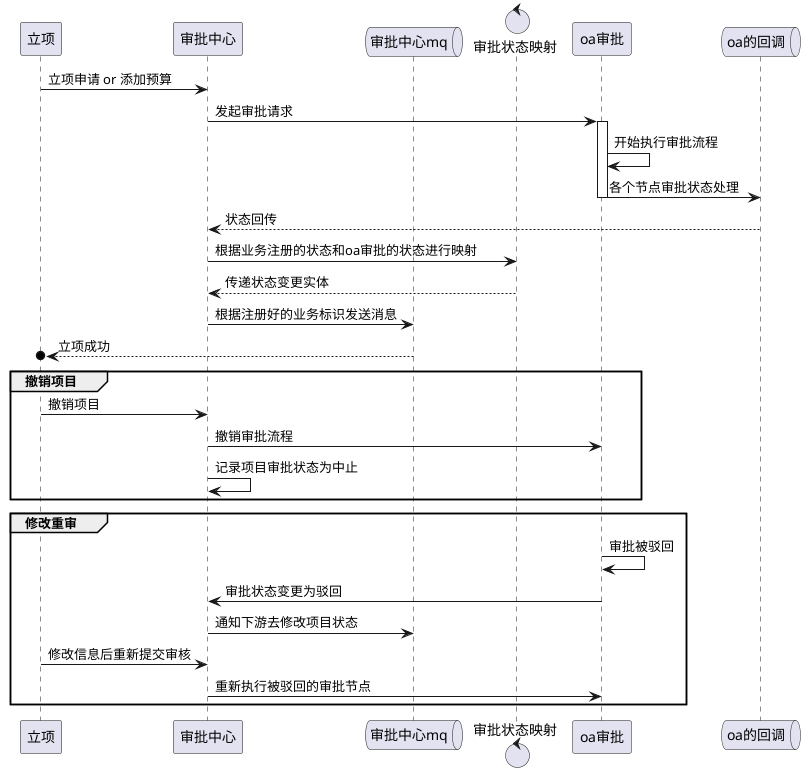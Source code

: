 @startuml
'https://plantuml.com/sequence-diagram
participant 立项
participant 审批中心
queue 审批中心mq
control 审批状态映射
participant oa审批
queue oa的回调

立项 -> 审批中心 : 立项申请 or 添加预算
审批中心 -> oa审批 : 发起审批请求
activate oa审批
oa审批 -> oa审批 : 开始执行审批流程
oa审批 -> oa的回调 : 各个节点审批状态处理
deactivate oa审批
oa的回调 --> 审批中心 : 状态回传
审批中心 -> 审批状态映射 : 根据业务注册的状态和oa审批的状态进行映射
审批状态映射 --> 审批中心 : 传递状态变更实体
审批中心 -> 审批中心mq : 根据注册好的业务标识发送消息
审批中心mq -->o 立项 : 立项成功

group 撤销项目
    立项 -> 审批中心 : 撤销项目
    审批中心 -> oa审批 : 撤销审批流程
    审批中心 -> 审批中心 : 记录项目审批状态为中止
end

group 修改重审
    oa审批 -> oa审批 : 审批被驳回
    oa审批 -> 审批中心 : 审批状态变更为驳回
    审批中心 -> 审批中心mq : 通知下游去修改项目状态
    立项 -> 审批中心 : 修改信息后重新提交审核
    审批中心 -> oa审批 : 重新执行被驳回的审批节点
end



@enduml